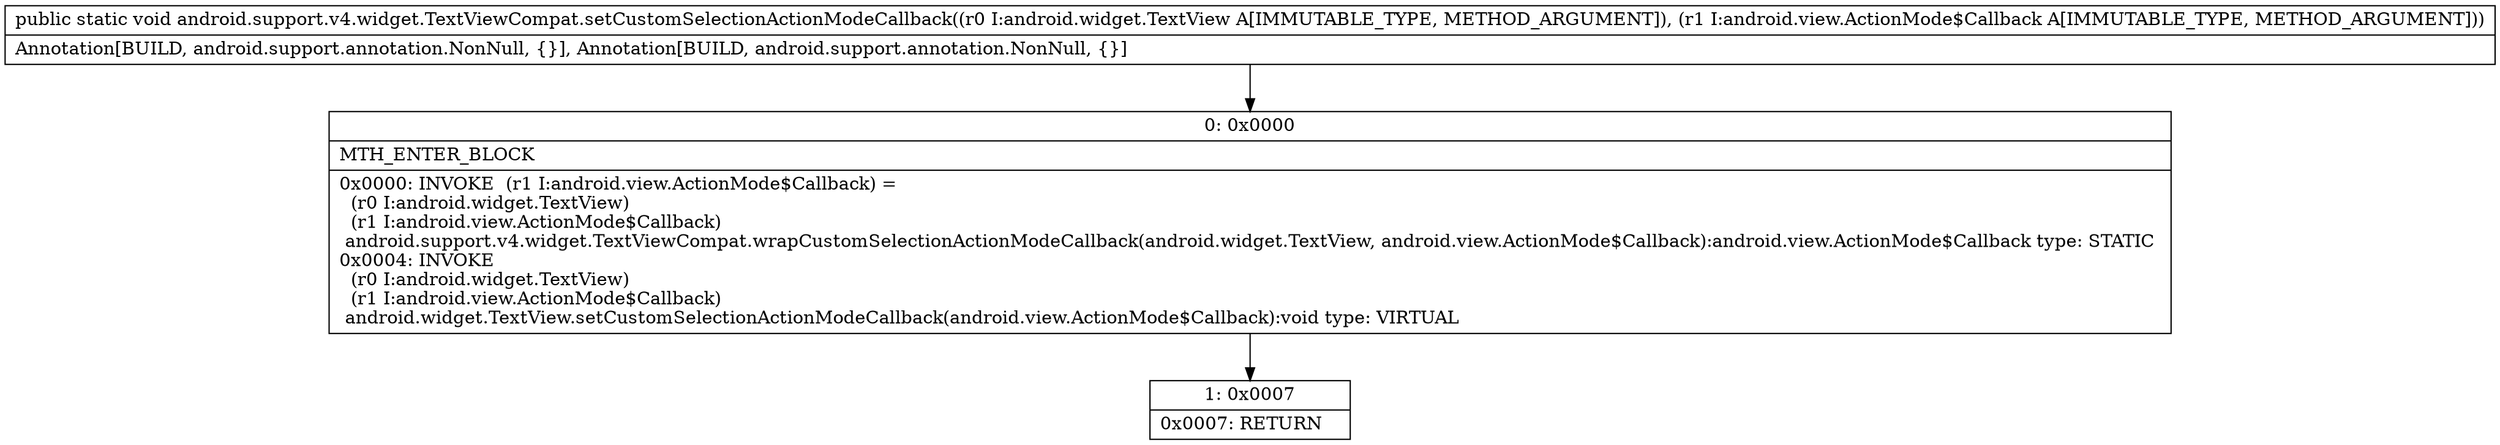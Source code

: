 digraph "CFG forandroid.support.v4.widget.TextViewCompat.setCustomSelectionActionModeCallback(Landroid\/widget\/TextView;Landroid\/view\/ActionMode$Callback;)V" {
Node_0 [shape=record,label="{0\:\ 0x0000|MTH_ENTER_BLOCK\l|0x0000: INVOKE  (r1 I:android.view.ActionMode$Callback) = \l  (r0 I:android.widget.TextView)\l  (r1 I:android.view.ActionMode$Callback)\l android.support.v4.widget.TextViewCompat.wrapCustomSelectionActionModeCallback(android.widget.TextView, android.view.ActionMode$Callback):android.view.ActionMode$Callback type: STATIC \l0x0004: INVOKE  \l  (r0 I:android.widget.TextView)\l  (r1 I:android.view.ActionMode$Callback)\l android.widget.TextView.setCustomSelectionActionModeCallback(android.view.ActionMode$Callback):void type: VIRTUAL \l}"];
Node_1 [shape=record,label="{1\:\ 0x0007|0x0007: RETURN   \l}"];
MethodNode[shape=record,label="{public static void android.support.v4.widget.TextViewCompat.setCustomSelectionActionModeCallback((r0 I:android.widget.TextView A[IMMUTABLE_TYPE, METHOD_ARGUMENT]), (r1 I:android.view.ActionMode$Callback A[IMMUTABLE_TYPE, METHOD_ARGUMENT]))  | Annotation[BUILD, android.support.annotation.NonNull, \{\}], Annotation[BUILD, android.support.annotation.NonNull, \{\}]\l}"];
MethodNode -> Node_0;
Node_0 -> Node_1;
}

